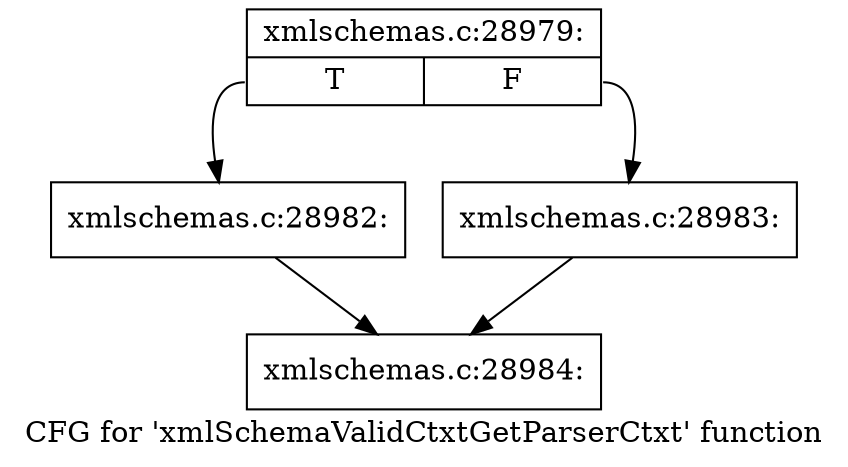 digraph "CFG for 'xmlSchemaValidCtxtGetParserCtxt' function" {
	label="CFG for 'xmlSchemaValidCtxtGetParserCtxt' function";

	Node0x55d025d82e80 [shape=record,label="{xmlschemas.c:28979:|{<s0>T|<s1>F}}"];
	Node0x55d025d82e80:s0 -> Node0x55d025ceede0;
	Node0x55d025d82e80:s1 -> Node0x55d025d92580;
	Node0x55d025ceede0 [shape=record,label="{xmlschemas.c:28982:}"];
	Node0x55d025ceede0 -> Node0x55d025d923c0;
	Node0x55d025d92580 [shape=record,label="{xmlschemas.c:28983:}"];
	Node0x55d025d92580 -> Node0x55d025d923c0;
	Node0x55d025d923c0 [shape=record,label="{xmlschemas.c:28984:}"];
}
